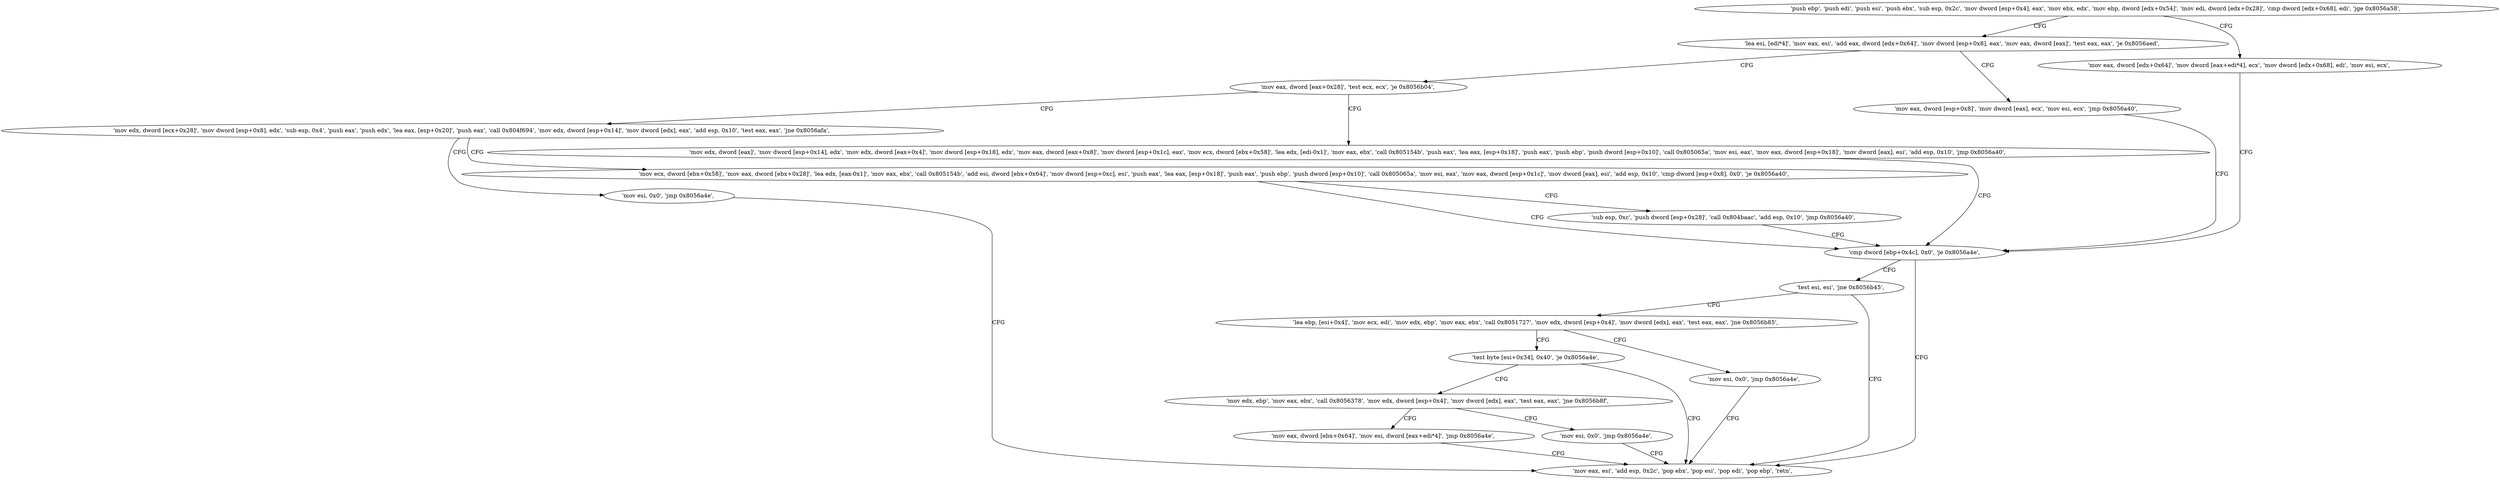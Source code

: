 digraph "func" {
"134572573" [label = "'push ebp', 'push edi', 'push esi', 'push ebx', 'sub esp, 0x2c', 'mov dword [esp+0x4], eax', 'mov ebx, edx', 'mov ebp, dword [edx+0x54]', 'mov edi, dword [edx+0x28]', 'cmp dword [edx+0x68], edi', 'jge 0x8056a58', " ]
"134572632" [label = "'lea esi, [edi*4]', 'mov eax, esi', 'add eax, dword [edx+0x64]', 'mov dword [esp+0x8], eax', 'mov eax, dword [eax]', 'test eax, eax', 'je 0x8056aed', " ]
"134572597" [label = "'mov eax, dword [edx+0x64]', 'mov dword [eax+edi*4], ecx', 'mov dword [edx+0x68], edi', 'mov esi, ecx', " ]
"134572781" [label = "'mov eax, dword [esp+0x8]', 'mov dword [eax], ecx', 'mov esi, ecx', 'jmp 0x8056a40', " ]
"134572654" [label = "'mov eax, dword [eax+0x28]', 'test ecx, ecx', 'je 0x8056b04', " ]
"134572608" [label = "'cmp dword [ebp+0x4c], 0x0', 'je 0x8056a4e', " ]
"134572804" [label = "'mov edx, dword [eax]', 'mov dword [esp+0x14], edx', 'mov edx, dword [eax+0x4]', 'mov dword [esp+0x18], edx', 'mov eax, dword [eax+0x8]', 'mov dword [esp+0x1c], eax', 'mov ecx, dword [ebx+0x58]', 'lea edx, [edi-0x1]', 'mov eax, ebx', 'call 0x805154b', 'push eax', 'lea eax, [esp+0x18]', 'push eax', 'push ebp', 'push dword [esp+0x10]', 'call 0x805065a', 'mov esi, eax', 'mov eax, dword [esp+0x18]', 'mov dword [eax], esi', 'add esp, 0x10', 'jmp 0x8056a40', " ]
"134572665" [label = "'mov edx, dword [ecx+0x28]', 'mov dword [esp+0x8], edx', 'sub esp, 0x4', 'push eax', 'push edx', 'lea eax, [esp+0x20]', 'push eax', 'call 0x804f694', 'mov edx, dword [esp+0x14]', 'mov dword [edx], eax', 'add esp, 0x10', 'test eax, eax', 'jne 0x8056afa', " ]
"134572622" [label = "'mov eax, esi', 'add esp, 0x2c', 'pop ebx', 'pop esi', 'pop edi', 'pop ebp', 'retn', " ]
"134572614" [label = "'test esi, esi', 'jne 0x8056b45', " ]
"134572869" [label = "'lea ebp, [esi+0x4]', 'mov ecx, edi', 'mov edx, ebp', 'mov eax, ebx', 'call 0x8051727', 'mov edx, dword [esp+0x4]', 'mov dword [edx], eax', 'test eax, eax', 'jne 0x8056b85', " ]
"134572794" [label = "'mov esi, 0x0', 'jmp 0x8056a4e', " ]
"134572700" [label = "'mov ecx, dword [ebx+0x58]', 'mov eax, dword [ebx+0x28]', 'lea edx, [eax-0x1]', 'mov eax, ebx', 'call 0x805154b', 'add esi, dword [ebx+0x64]', 'mov dword [esp+0xc], esi', 'push eax', 'lea eax, [esp+0x18]', 'push eax', 'push ebp', 'push dword [esp+0x10]', 'call 0x805065a', 'mov esi, eax', 'mov eax, dword [esp+0x1c]', 'mov dword [eax], esi', 'add esp, 0x10', 'cmp dword [esp+0x8], 0x0', 'je 0x8056a40', " ]
"134572933" [label = "'mov esi, 0x0', 'jmp 0x8056a4e', " ]
"134572893" [label = "'test byte [esi+0x34], 0x40', 'je 0x8056a4e', " ]
"134572761" [label = "'sub esp, 0xc', 'push dword [esp+0x28]', 'call 0x804baac', 'add esp, 0x10', 'jmp 0x8056a40', " ]
"134572903" [label = "'mov edx, ebp', 'mov eax, ebx', 'call 0x8056378', 'mov edx, dword [esp+0x4]', 'mov dword [edx], eax', 'test eax, eax', 'jne 0x8056b8f', " ]
"134572943" [label = "'mov esi, 0x0', 'jmp 0x8056a4e', " ]
"134572922" [label = "'mov eax, dword [ebx+0x64]', 'mov esi, dword [eax+edi*4]', 'jmp 0x8056a4e', " ]
"134572573" -> "134572632" [ label = "CFG" ]
"134572573" -> "134572597" [ label = "CFG" ]
"134572632" -> "134572781" [ label = "CFG" ]
"134572632" -> "134572654" [ label = "CFG" ]
"134572597" -> "134572608" [ label = "CFG" ]
"134572781" -> "134572608" [ label = "CFG" ]
"134572654" -> "134572804" [ label = "CFG" ]
"134572654" -> "134572665" [ label = "CFG" ]
"134572608" -> "134572622" [ label = "CFG" ]
"134572608" -> "134572614" [ label = "CFG" ]
"134572804" -> "134572608" [ label = "CFG" ]
"134572665" -> "134572794" [ label = "CFG" ]
"134572665" -> "134572700" [ label = "CFG" ]
"134572614" -> "134572869" [ label = "CFG" ]
"134572614" -> "134572622" [ label = "CFG" ]
"134572869" -> "134572933" [ label = "CFG" ]
"134572869" -> "134572893" [ label = "CFG" ]
"134572794" -> "134572622" [ label = "CFG" ]
"134572700" -> "134572608" [ label = "CFG" ]
"134572700" -> "134572761" [ label = "CFG" ]
"134572933" -> "134572622" [ label = "CFG" ]
"134572893" -> "134572622" [ label = "CFG" ]
"134572893" -> "134572903" [ label = "CFG" ]
"134572761" -> "134572608" [ label = "CFG" ]
"134572903" -> "134572943" [ label = "CFG" ]
"134572903" -> "134572922" [ label = "CFG" ]
"134572943" -> "134572622" [ label = "CFG" ]
"134572922" -> "134572622" [ label = "CFG" ]
}
